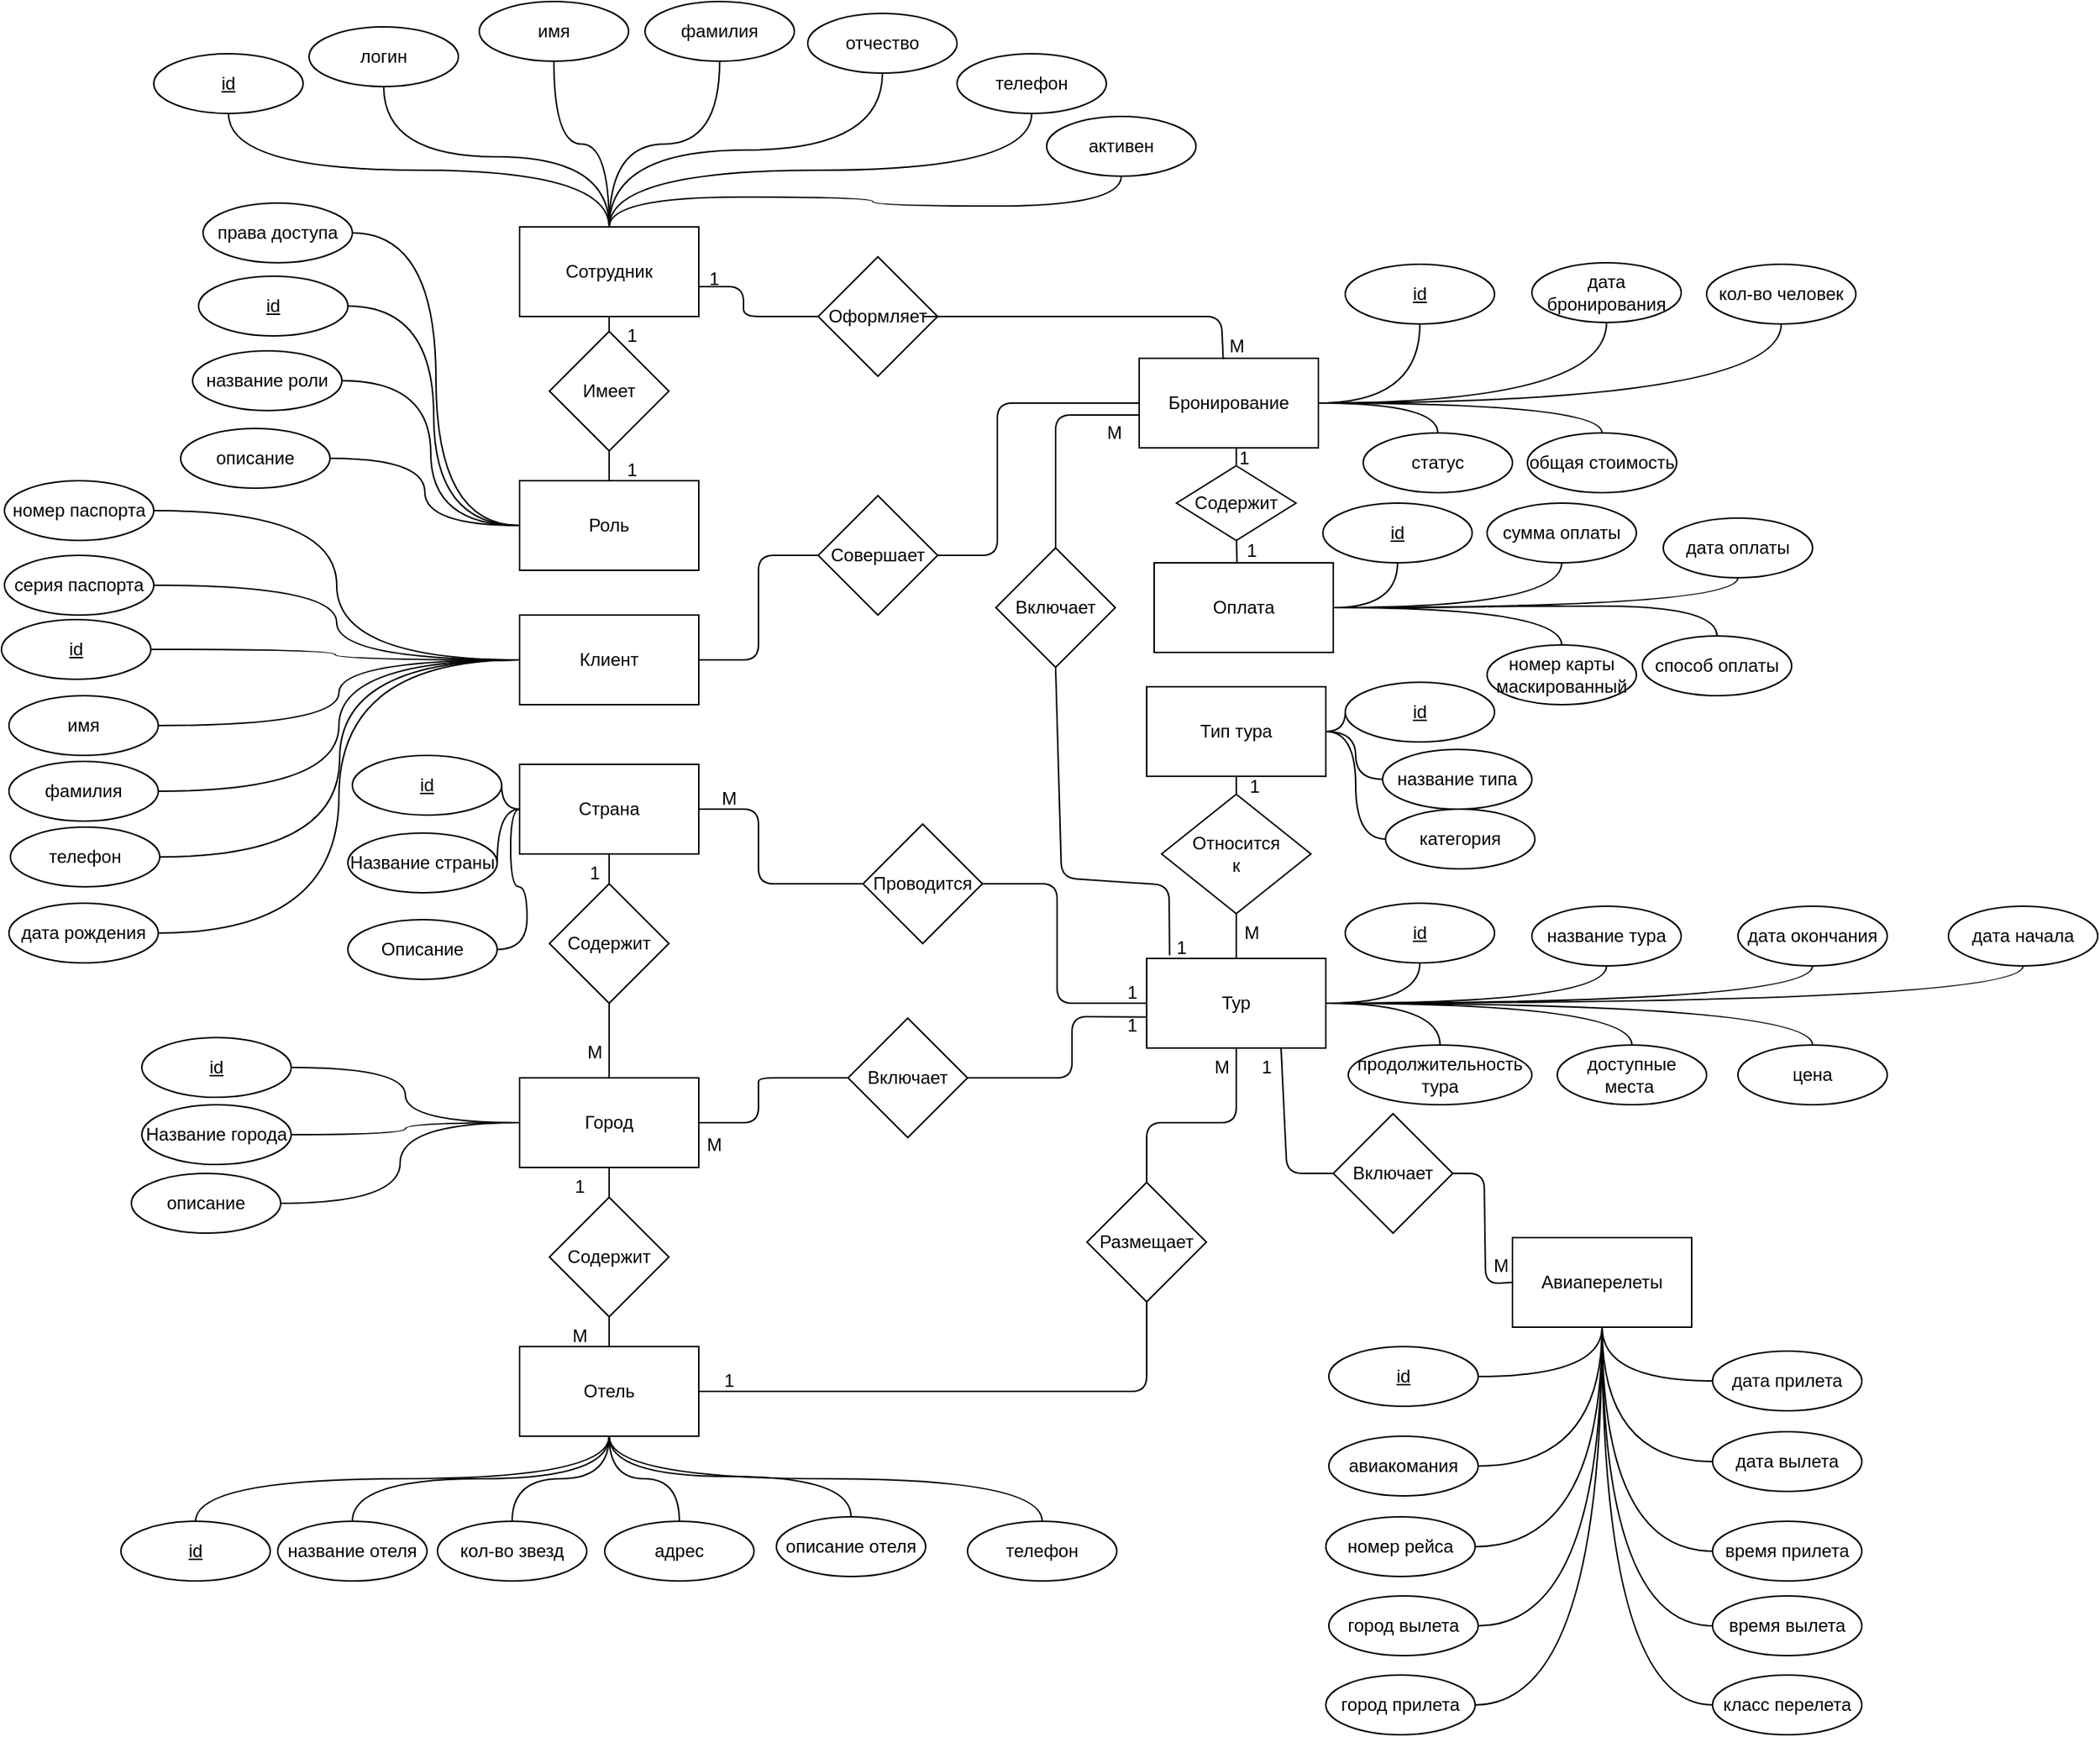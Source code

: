 <mxfile version="28.2.5">
  <diagram id="MdgIvjfj-olzKIzZ0ZZQ" name="Страница — 1">
    <mxGraphModel dx="6947" dy="4639" grid="0" gridSize="10" guides="1" tooltips="1" connect="1" arrows="1" fold="1" page="1" pageScale="1" pageWidth="4681" pageHeight="3300" background="#ffffff" math="0" shadow="0">
      <root>
        <mxCell id="0" />
        <mxCell id="1" parent="0" />
        <mxCell id="uZsumO2O-Ix8cj6PFFoW-1" style="edgeStyle=orthogonalEdgeStyle;rounded=0;orthogonalLoop=1;jettySize=auto;html=1;exitX=0.5;exitY=0;exitDx=0;exitDy=0;entryX=0.5;entryY=1;entryDx=0;entryDy=0;curved=1;endArrow=none;endFill=0;" edge="1" parent="1" source="yIZ_W_vqHQh3KndWrSQR-72" target="x2GnNRhoElomt2OgKQ6f-135">
          <mxGeometry relative="1" as="geometry" />
        </mxCell>
        <mxCell id="uZsumO2O-Ix8cj6PFFoW-3" style="edgeStyle=orthogonalEdgeStyle;rounded=0;orthogonalLoop=1;jettySize=auto;html=1;exitX=0.5;exitY=0;exitDx=0;exitDy=0;entryX=0.5;entryY=1;entryDx=0;entryDy=0;curved=1;endArrow=none;endFill=0;" edge="1" parent="1" source="yIZ_W_vqHQh3KndWrSQR-72" target="x2GnNRhoElomt2OgKQ6f-139">
          <mxGeometry relative="1" as="geometry" />
        </mxCell>
        <mxCell id="uZsumO2O-Ix8cj6PFFoW-4" style="edgeStyle=orthogonalEdgeStyle;rounded=0;orthogonalLoop=1;jettySize=auto;html=1;exitX=0.5;exitY=0;exitDx=0;exitDy=0;entryX=0.5;entryY=1;entryDx=0;entryDy=0;curved=1;endArrow=none;endFill=0;" edge="1" parent="1" source="yIZ_W_vqHQh3KndWrSQR-72" target="x2GnNRhoElomt2OgKQ6f-142">
          <mxGeometry relative="1" as="geometry" />
        </mxCell>
        <mxCell id="uZsumO2O-Ix8cj6PFFoW-5" style="edgeStyle=orthogonalEdgeStyle;rounded=0;orthogonalLoop=1;jettySize=auto;html=1;exitX=0.5;exitY=0;exitDx=0;exitDy=0;entryX=0.5;entryY=1;entryDx=0;entryDy=0;curved=1;endArrow=none;endFill=0;" edge="1" parent="1" source="yIZ_W_vqHQh3KndWrSQR-72" target="x2GnNRhoElomt2OgKQ6f-143">
          <mxGeometry relative="1" as="geometry" />
        </mxCell>
        <mxCell id="uZsumO2O-Ix8cj6PFFoW-6" style="edgeStyle=orthogonalEdgeStyle;rounded=0;orthogonalLoop=1;jettySize=auto;html=1;exitX=0.5;exitY=0;exitDx=0;exitDy=0;entryX=0.5;entryY=1;entryDx=0;entryDy=0;curved=1;endArrow=none;endFill=0;" edge="1" parent="1" source="yIZ_W_vqHQh3KndWrSQR-72" target="x2GnNRhoElomt2OgKQ6f-145">
          <mxGeometry relative="1" as="geometry" />
        </mxCell>
        <mxCell id="uZsumO2O-Ix8cj6PFFoW-8" style="edgeStyle=orthogonalEdgeStyle;rounded=0;orthogonalLoop=1;jettySize=auto;html=1;exitX=0.5;exitY=0;exitDx=0;exitDy=0;entryX=0.5;entryY=1;entryDx=0;entryDy=0;curved=1;endArrow=none;endFill=0;" edge="1" parent="1" source="yIZ_W_vqHQh3KndWrSQR-72" target="x2GnNRhoElomt2OgKQ6f-147">
          <mxGeometry relative="1" as="geometry" />
        </mxCell>
        <mxCell id="uZsumO2O-Ix8cj6PFFoW-9" style="edgeStyle=orthogonalEdgeStyle;rounded=0;orthogonalLoop=1;jettySize=auto;html=1;exitX=0.5;exitY=0;exitDx=0;exitDy=0;entryX=0.5;entryY=1;entryDx=0;entryDy=0;curved=1;endArrow=none;endFill=0;" edge="1" parent="1" source="yIZ_W_vqHQh3KndWrSQR-72" target="x2GnNRhoElomt2OgKQ6f-149">
          <mxGeometry relative="1" as="geometry" />
        </mxCell>
        <mxCell id="yIZ_W_vqHQh3KndWrSQR-72" value="Сотрудник" style="rounded=0;whiteSpace=wrap;html=1;" parent="1" vertex="1">
          <mxGeometry x="160" y="80" width="120" height="60" as="geometry" />
        </mxCell>
        <mxCell id="uZsumO2O-Ix8cj6PFFoW-10" style="edgeStyle=orthogonalEdgeStyle;rounded=0;orthogonalLoop=1;jettySize=auto;html=1;exitX=0;exitY=0.5;exitDx=0;exitDy=0;entryX=1;entryY=0.5;entryDx=0;entryDy=0;curved=1;endArrow=none;endFill=0;" edge="1" parent="1" source="yIZ_W_vqHQh3KndWrSQR-74" target="yIZ_W_vqHQh3KndWrSQR-168">
          <mxGeometry relative="1" as="geometry" />
        </mxCell>
        <mxCell id="uZsumO2O-Ix8cj6PFFoW-11" style="edgeStyle=orthogonalEdgeStyle;rounded=0;orthogonalLoop=1;jettySize=auto;html=1;exitX=0;exitY=0.5;exitDx=0;exitDy=0;entryX=1;entryY=0.5;entryDx=0;entryDy=0;curved=1;endArrow=none;endFill=0;" edge="1" parent="1" source="yIZ_W_vqHQh3KndWrSQR-74" target="yIZ_W_vqHQh3KndWrSQR-167">
          <mxGeometry relative="1" as="geometry" />
        </mxCell>
        <mxCell id="uZsumO2O-Ix8cj6PFFoW-12" style="edgeStyle=orthogonalEdgeStyle;rounded=0;orthogonalLoop=1;jettySize=auto;html=1;exitX=0;exitY=0.5;exitDx=0;exitDy=0;entryX=1;entryY=0.5;entryDx=0;entryDy=0;curved=1;endArrow=none;endFill=0;" edge="1" parent="1" source="yIZ_W_vqHQh3KndWrSQR-74" target="yIZ_W_vqHQh3KndWrSQR-172">
          <mxGeometry relative="1" as="geometry" />
        </mxCell>
        <mxCell id="uZsumO2O-Ix8cj6PFFoW-13" style="edgeStyle=orthogonalEdgeStyle;rounded=0;orthogonalLoop=1;jettySize=auto;html=1;exitX=0;exitY=0.5;exitDx=0;exitDy=0;entryX=1;entryY=0.5;entryDx=0;entryDy=0;curved=1;endArrow=none;endFill=0;" edge="1" parent="1" source="yIZ_W_vqHQh3KndWrSQR-74" target="yIZ_W_vqHQh3KndWrSQR-173">
          <mxGeometry relative="1" as="geometry" />
        </mxCell>
        <mxCell id="yIZ_W_vqHQh3KndWrSQR-74" value="Роль" style="rounded=0;whiteSpace=wrap;html=1;" parent="1" vertex="1">
          <mxGeometry x="160" y="250" width="120" height="60" as="geometry" />
        </mxCell>
        <mxCell id="uZsumO2O-Ix8cj6PFFoW-15" style="edgeStyle=orthogonalEdgeStyle;rounded=0;orthogonalLoop=1;jettySize=auto;html=1;exitX=0;exitY=0.5;exitDx=0;exitDy=0;entryX=1;entryY=0.5;entryDx=0;entryDy=0;curved=1;endArrow=none;endFill=0;" edge="1" parent="1" source="yIZ_W_vqHQh3KndWrSQR-75" target="x2GnNRhoElomt2OgKQ6f-17">
          <mxGeometry relative="1" as="geometry" />
        </mxCell>
        <mxCell id="uZsumO2O-Ix8cj6PFFoW-16" style="edgeStyle=orthogonalEdgeStyle;rounded=0;orthogonalLoop=1;jettySize=auto;html=1;exitX=0;exitY=0.5;exitDx=0;exitDy=0;entryX=1;entryY=0.5;entryDx=0;entryDy=0;curved=1;endArrow=none;endFill=0;" edge="1" parent="1" source="yIZ_W_vqHQh3KndWrSQR-75" target="x2GnNRhoElomt2OgKQ6f-1">
          <mxGeometry relative="1" as="geometry" />
        </mxCell>
        <mxCell id="uZsumO2O-Ix8cj6PFFoW-17" style="edgeStyle=orthogonalEdgeStyle;rounded=0;orthogonalLoop=1;jettySize=auto;html=1;exitX=0;exitY=0.5;exitDx=0;exitDy=0;entryX=1;entryY=0.5;entryDx=0;entryDy=0;curved=1;endArrow=none;endFill=0;" edge="1" parent="1" source="yIZ_W_vqHQh3KndWrSQR-75" target="x2GnNRhoElomt2OgKQ6f-3">
          <mxGeometry relative="1" as="geometry" />
        </mxCell>
        <mxCell id="uZsumO2O-Ix8cj6PFFoW-18" style="edgeStyle=orthogonalEdgeStyle;rounded=0;orthogonalLoop=1;jettySize=auto;html=1;exitX=0;exitY=0.5;exitDx=0;exitDy=0;entryX=1;entryY=0.5;entryDx=0;entryDy=0;curved=1;endArrow=none;endFill=0;" edge="1" parent="1" source="yIZ_W_vqHQh3KndWrSQR-75" target="x2GnNRhoElomt2OgKQ6f-8">
          <mxGeometry relative="1" as="geometry" />
        </mxCell>
        <mxCell id="uZsumO2O-Ix8cj6PFFoW-19" style="edgeStyle=orthogonalEdgeStyle;rounded=0;orthogonalLoop=1;jettySize=auto;html=1;exitX=0;exitY=0.5;exitDx=0;exitDy=0;entryX=1;entryY=0.5;entryDx=0;entryDy=0;curved=1;endArrow=none;endFill=0;" edge="1" parent="1" source="yIZ_W_vqHQh3KndWrSQR-75" target="x2GnNRhoElomt2OgKQ6f-15">
          <mxGeometry relative="1" as="geometry" />
        </mxCell>
        <mxCell id="uZsumO2O-Ix8cj6PFFoW-20" style="edgeStyle=orthogonalEdgeStyle;rounded=0;orthogonalLoop=1;jettySize=auto;html=1;exitX=0;exitY=0.5;exitDx=0;exitDy=0;entryX=1;entryY=0.5;entryDx=0;entryDy=0;curved=1;endArrow=none;endFill=0;" edge="1" parent="1" source="yIZ_W_vqHQh3KndWrSQR-75" target="x2GnNRhoElomt2OgKQ6f-22">
          <mxGeometry relative="1" as="geometry" />
        </mxCell>
        <mxCell id="uZsumO2O-Ix8cj6PFFoW-23" style="edgeStyle=orthogonalEdgeStyle;rounded=0;orthogonalLoop=1;jettySize=auto;html=1;exitX=0;exitY=0.5;exitDx=0;exitDy=0;entryX=1;entryY=0.5;entryDx=0;entryDy=0;curved=1;endArrow=none;endFill=0;" edge="1" parent="1" source="yIZ_W_vqHQh3KndWrSQR-75" target="x2GnNRhoElomt2OgKQ6f-20">
          <mxGeometry relative="1" as="geometry" />
        </mxCell>
        <mxCell id="yIZ_W_vqHQh3KndWrSQR-75" value="Клиент" style="rounded=0;whiteSpace=wrap;html=1;" parent="1" vertex="1">
          <mxGeometry x="160" y="340" width="120" height="60" as="geometry" />
        </mxCell>
        <mxCell id="uZsumO2O-Ix8cj6PFFoW-24" style="edgeStyle=orthogonalEdgeStyle;rounded=0;orthogonalLoop=1;jettySize=auto;html=1;exitX=0;exitY=0.5;exitDx=0;exitDy=0;entryX=1;entryY=0.5;entryDx=0;entryDy=0;endArrow=none;endFill=0;curved=1;" edge="1" parent="1" source="yIZ_W_vqHQh3KndWrSQR-76" target="yIZ_W_vqHQh3KndWrSQR-181">
          <mxGeometry relative="1" as="geometry" />
        </mxCell>
        <mxCell id="uZsumO2O-Ix8cj6PFFoW-25" style="edgeStyle=orthogonalEdgeStyle;rounded=0;orthogonalLoop=1;jettySize=auto;html=1;exitX=0;exitY=0.5;exitDx=0;exitDy=0;entryX=1;entryY=0.5;entryDx=0;entryDy=0;curved=1;endArrow=none;endFill=0;" edge="1" parent="1" source="yIZ_W_vqHQh3KndWrSQR-76" target="yIZ_W_vqHQh3KndWrSQR-184">
          <mxGeometry relative="1" as="geometry" />
        </mxCell>
        <mxCell id="uZsumO2O-Ix8cj6PFFoW-26" style="edgeStyle=orthogonalEdgeStyle;rounded=0;orthogonalLoop=1;jettySize=auto;html=1;exitX=0;exitY=0.5;exitDx=0;exitDy=0;entryX=1;entryY=0.5;entryDx=0;entryDy=0;curved=1;endArrow=none;endFill=0;" edge="1" parent="1" source="yIZ_W_vqHQh3KndWrSQR-76" target="yIZ_W_vqHQh3KndWrSQR-185">
          <mxGeometry relative="1" as="geometry">
            <Array as="points">
              <mxPoint x="154" y="470" />
              <mxPoint x="154" y="522" />
              <mxPoint x="165" y="522" />
              <mxPoint x="165" y="564" />
            </Array>
          </mxGeometry>
        </mxCell>
        <mxCell id="yIZ_W_vqHQh3KndWrSQR-76" value="Страна" style="rounded=0;whiteSpace=wrap;html=1;" parent="1" vertex="1">
          <mxGeometry x="160" y="440" width="120" height="60" as="geometry" />
        </mxCell>
        <mxCell id="uZsumO2O-Ix8cj6PFFoW-27" style="edgeStyle=orthogonalEdgeStyle;rounded=0;orthogonalLoop=1;jettySize=auto;html=1;exitX=0;exitY=0.5;exitDx=0;exitDy=0;entryX=1;entryY=0.5;entryDx=0;entryDy=0;curved=1;endArrow=none;endFill=0;" edge="1" parent="1" source="yIZ_W_vqHQh3KndWrSQR-77" target="x2GnNRhoElomt2OgKQ6f-25">
          <mxGeometry relative="1" as="geometry" />
        </mxCell>
        <mxCell id="uZsumO2O-Ix8cj6PFFoW-28" style="edgeStyle=orthogonalEdgeStyle;rounded=0;orthogonalLoop=1;jettySize=auto;html=1;exitX=0;exitY=0.5;exitDx=0;exitDy=0;entryX=1;entryY=0.5;entryDx=0;entryDy=0;curved=1;endArrow=none;endFill=0;" edge="1" parent="1" source="yIZ_W_vqHQh3KndWrSQR-77" target="x2GnNRhoElomt2OgKQ6f-27">
          <mxGeometry relative="1" as="geometry" />
        </mxCell>
        <mxCell id="uZsumO2O-Ix8cj6PFFoW-29" style="edgeStyle=orthogonalEdgeStyle;rounded=0;orthogonalLoop=1;jettySize=auto;html=1;exitX=0;exitY=0.5;exitDx=0;exitDy=0;entryX=1;entryY=0.5;entryDx=0;entryDy=0;curved=1;endArrow=none;endFill=0;" edge="1" parent="1" source="yIZ_W_vqHQh3KndWrSQR-77" target="x2GnNRhoElomt2OgKQ6f-29">
          <mxGeometry relative="1" as="geometry" />
        </mxCell>
        <mxCell id="yIZ_W_vqHQh3KndWrSQR-77" value="Город" style="rounded=0;whiteSpace=wrap;html=1;" parent="1" vertex="1">
          <mxGeometry x="160" y="650" width="120" height="60" as="geometry" />
        </mxCell>
        <mxCell id="uZsumO2O-Ix8cj6PFFoW-30" style="edgeStyle=orthogonalEdgeStyle;rounded=0;orthogonalLoop=1;jettySize=auto;html=1;exitX=0.5;exitY=1;exitDx=0;exitDy=0;endArrow=none;endFill=0;curved=1;" edge="1" parent="1" source="yIZ_W_vqHQh3KndWrSQR-78" target="x2GnNRhoElomt2OgKQ6f-43">
          <mxGeometry relative="1" as="geometry" />
        </mxCell>
        <mxCell id="uZsumO2O-Ix8cj6PFFoW-31" style="edgeStyle=orthogonalEdgeStyle;rounded=0;orthogonalLoop=1;jettySize=auto;html=1;exitX=0.5;exitY=1;exitDx=0;exitDy=0;entryX=0.5;entryY=0;entryDx=0;entryDy=0;endArrow=none;endFill=0;curved=1;" edge="1" parent="1" source="yIZ_W_vqHQh3KndWrSQR-78" target="x2GnNRhoElomt2OgKQ6f-41">
          <mxGeometry relative="1" as="geometry" />
        </mxCell>
        <mxCell id="uZsumO2O-Ix8cj6PFFoW-32" style="edgeStyle=orthogonalEdgeStyle;rounded=0;orthogonalLoop=1;jettySize=auto;html=1;exitX=0.5;exitY=1;exitDx=0;exitDy=0;entryX=0.5;entryY=0;entryDx=0;entryDy=0;endArrow=none;endFill=0;curved=1;" edge="1" parent="1" source="yIZ_W_vqHQh3KndWrSQR-78" target="x2GnNRhoElomt2OgKQ6f-37">
          <mxGeometry relative="1" as="geometry" />
        </mxCell>
        <mxCell id="uZsumO2O-Ix8cj6PFFoW-33" style="edgeStyle=orthogonalEdgeStyle;rounded=0;orthogonalLoop=1;jettySize=auto;html=1;exitX=0.5;exitY=1;exitDx=0;exitDy=0;entryX=0.5;entryY=0;entryDx=0;entryDy=0;endArrow=none;endFill=0;curved=1;" edge="1" parent="1" source="yIZ_W_vqHQh3KndWrSQR-78" target="x2GnNRhoElomt2OgKQ6f-35">
          <mxGeometry relative="1" as="geometry" />
        </mxCell>
        <mxCell id="uZsumO2O-Ix8cj6PFFoW-34" style="edgeStyle=orthogonalEdgeStyle;rounded=0;orthogonalLoop=1;jettySize=auto;html=1;exitX=0.5;exitY=1;exitDx=0;exitDy=0;entryX=0.5;entryY=0;entryDx=0;entryDy=0;endArrow=none;endFill=0;curved=1;" edge="1" parent="1" source="yIZ_W_vqHQh3KndWrSQR-78" target="x2GnNRhoElomt2OgKQ6f-33">
          <mxGeometry relative="1" as="geometry" />
        </mxCell>
        <mxCell id="uZsumO2O-Ix8cj6PFFoW-35" style="edgeStyle=orthogonalEdgeStyle;rounded=0;orthogonalLoop=1;jettySize=auto;html=1;exitX=0.5;exitY=1;exitDx=0;exitDy=0;entryX=0.5;entryY=0;entryDx=0;entryDy=0;endArrow=none;endFill=0;curved=1;" edge="1" parent="1" source="yIZ_W_vqHQh3KndWrSQR-78" target="x2GnNRhoElomt2OgKQ6f-31">
          <mxGeometry relative="1" as="geometry" />
        </mxCell>
        <mxCell id="yIZ_W_vqHQh3KndWrSQR-78" value="Отель" style="rounded=0;whiteSpace=wrap;html=1;" parent="1" vertex="1">
          <mxGeometry x="160" y="830" width="120" height="60" as="geometry" />
        </mxCell>
        <mxCell id="uZsumO2O-Ix8cj6PFFoW-53" style="edgeStyle=orthogonalEdgeStyle;rounded=0;orthogonalLoop=1;jettySize=auto;html=1;exitX=1;exitY=0.5;exitDx=0;exitDy=0;entryX=0;entryY=0.5;entryDx=0;entryDy=0;endArrow=none;endFill=0;curved=1;" edge="1" parent="1" source="yIZ_W_vqHQh3KndWrSQR-79" target="x2GnNRhoElomt2OgKQ6f-46">
          <mxGeometry relative="1" as="geometry" />
        </mxCell>
        <mxCell id="uZsumO2O-Ix8cj6PFFoW-55" style="edgeStyle=orthogonalEdgeStyle;rounded=0;orthogonalLoop=1;jettySize=auto;html=1;exitX=1;exitY=0.5;exitDx=0;exitDy=0;entryX=0;entryY=0.5;entryDx=0;entryDy=0;endArrow=none;endFill=0;curved=1;" edge="1" parent="1" source="yIZ_W_vqHQh3KndWrSQR-79" target="x2GnNRhoElomt2OgKQ6f-48">
          <mxGeometry relative="1" as="geometry" />
        </mxCell>
        <mxCell id="uZsumO2O-Ix8cj6PFFoW-56" style="edgeStyle=orthogonalEdgeStyle;rounded=0;orthogonalLoop=1;jettySize=auto;html=1;exitX=1;exitY=0.5;exitDx=0;exitDy=0;entryX=0;entryY=0.5;entryDx=0;entryDy=0;endArrow=none;endFill=0;curved=1;" edge="1" parent="1" source="yIZ_W_vqHQh3KndWrSQR-79" target="x2GnNRhoElomt2OgKQ6f-51">
          <mxGeometry relative="1" as="geometry" />
        </mxCell>
        <mxCell id="yIZ_W_vqHQh3KndWrSQR-79" value="Тип тура" style="rounded=0;whiteSpace=wrap;html=1;" parent="1" vertex="1">
          <mxGeometry x="580" y="388" width="120" height="60" as="geometry" />
        </mxCell>
        <mxCell id="uZsumO2O-Ix8cj6PFFoW-46" style="edgeStyle=orthogonalEdgeStyle;rounded=0;orthogonalLoop=1;jettySize=auto;html=1;exitX=1;exitY=0.5;exitDx=0;exitDy=0;entryX=0.5;entryY=1;entryDx=0;entryDy=0;endArrow=none;endFill=0;curved=1;" edge="1" parent="1" source="yIZ_W_vqHQh3KndWrSQR-80" target="x2GnNRhoElomt2OgKQ6f-53">
          <mxGeometry relative="1" as="geometry" />
        </mxCell>
        <mxCell id="uZsumO2O-Ix8cj6PFFoW-47" style="edgeStyle=orthogonalEdgeStyle;rounded=0;orthogonalLoop=1;jettySize=auto;html=1;exitX=1;exitY=0.5;exitDx=0;exitDy=0;entryX=0.5;entryY=1;entryDx=0;entryDy=0;endArrow=none;endFill=0;curved=1;" edge="1" parent="1" source="yIZ_W_vqHQh3KndWrSQR-80" target="x2GnNRhoElomt2OgKQ6f-57">
          <mxGeometry relative="1" as="geometry" />
        </mxCell>
        <mxCell id="uZsumO2O-Ix8cj6PFFoW-48" style="edgeStyle=orthogonalEdgeStyle;rounded=0;orthogonalLoop=1;jettySize=auto;html=1;exitX=1;exitY=0.5;exitDx=0;exitDy=0;entryX=0.5;entryY=1;entryDx=0;entryDy=0;endArrow=none;endFill=0;curved=1;" edge="1" parent="1" source="yIZ_W_vqHQh3KndWrSQR-80" target="x2GnNRhoElomt2OgKQ6f-68">
          <mxGeometry relative="1" as="geometry" />
        </mxCell>
        <mxCell id="uZsumO2O-Ix8cj6PFFoW-49" style="edgeStyle=orthogonalEdgeStyle;rounded=0;orthogonalLoop=1;jettySize=auto;html=1;exitX=1;exitY=0.5;exitDx=0;exitDy=0;entryX=0.5;entryY=1;entryDx=0;entryDy=0;endArrow=none;endFill=0;curved=1;" edge="1" parent="1" source="yIZ_W_vqHQh3KndWrSQR-80" target="x2GnNRhoElomt2OgKQ6f-67">
          <mxGeometry relative="1" as="geometry" />
        </mxCell>
        <mxCell id="uZsumO2O-Ix8cj6PFFoW-50" style="edgeStyle=orthogonalEdgeStyle;rounded=0;orthogonalLoop=1;jettySize=auto;html=1;exitX=1;exitY=0.5;exitDx=0;exitDy=0;entryX=0.5;entryY=0;entryDx=0;entryDy=0;endArrow=none;endFill=0;curved=1;" edge="1" parent="1" source="yIZ_W_vqHQh3KndWrSQR-80" target="x2GnNRhoElomt2OgKQ6f-71">
          <mxGeometry relative="1" as="geometry" />
        </mxCell>
        <mxCell id="uZsumO2O-Ix8cj6PFFoW-51" style="edgeStyle=orthogonalEdgeStyle;rounded=0;orthogonalLoop=1;jettySize=auto;html=1;exitX=1;exitY=0.5;exitDx=0;exitDy=0;entryX=0.5;entryY=0;entryDx=0;entryDy=0;endArrow=none;endFill=0;curved=1;" edge="1" parent="1" source="yIZ_W_vqHQh3KndWrSQR-80" target="x2GnNRhoElomt2OgKQ6f-70">
          <mxGeometry relative="1" as="geometry" />
        </mxCell>
        <mxCell id="uZsumO2O-Ix8cj6PFFoW-52" style="edgeStyle=orthogonalEdgeStyle;rounded=0;orthogonalLoop=1;jettySize=auto;html=1;exitX=1;exitY=0.5;exitDx=0;exitDy=0;entryX=0.5;entryY=0;entryDx=0;entryDy=0;endArrow=none;endFill=0;curved=1;" edge="1" parent="1" source="yIZ_W_vqHQh3KndWrSQR-80" target="x2GnNRhoElomt2OgKQ6f-69">
          <mxGeometry relative="1" as="geometry" />
        </mxCell>
        <mxCell id="yIZ_W_vqHQh3KndWrSQR-80" value="Тур" style="rounded=0;whiteSpace=wrap;html=1;" parent="1" vertex="1">
          <mxGeometry x="580" y="570" width="120" height="60" as="geometry" />
        </mxCell>
        <mxCell id="uZsumO2O-Ix8cj6PFFoW-67" style="edgeStyle=orthogonalEdgeStyle;rounded=0;orthogonalLoop=1;jettySize=auto;html=1;exitX=1;exitY=0.5;exitDx=0;exitDy=0;entryX=0.5;entryY=0;entryDx=0;entryDy=0;endArrow=none;endFill=0;curved=1;" edge="1" parent="1" source="yIZ_W_vqHQh3KndWrSQR-81" target="x2GnNRhoElomt2OgKQ6f-113">
          <mxGeometry relative="1" as="geometry" />
        </mxCell>
        <mxCell id="uZsumO2O-Ix8cj6PFFoW-68" style="edgeStyle=orthogonalEdgeStyle;rounded=0;orthogonalLoop=1;jettySize=auto;html=1;exitX=1;exitY=0.5;exitDx=0;exitDy=0;entryX=0.5;entryY=0;entryDx=0;entryDy=0;endArrow=none;endFill=0;curved=1;" edge="1" parent="1" source="yIZ_W_vqHQh3KndWrSQR-81" target="x2GnNRhoElomt2OgKQ6f-112">
          <mxGeometry relative="1" as="geometry" />
        </mxCell>
        <mxCell id="uZsumO2O-Ix8cj6PFFoW-69" style="edgeStyle=orthogonalEdgeStyle;rounded=0;orthogonalLoop=1;jettySize=auto;html=1;exitX=1;exitY=0.5;exitDx=0;exitDy=0;entryX=0.5;entryY=1;entryDx=0;entryDy=0;endArrow=none;endFill=0;curved=1;" edge="1" parent="1" source="yIZ_W_vqHQh3KndWrSQR-81" target="x2GnNRhoElomt2OgKQ6f-104">
          <mxGeometry relative="1" as="geometry" />
        </mxCell>
        <mxCell id="uZsumO2O-Ix8cj6PFFoW-70" style="edgeStyle=orthogonalEdgeStyle;rounded=0;orthogonalLoop=1;jettySize=auto;html=1;exitX=1;exitY=0.5;exitDx=0;exitDy=0;entryX=0.5;entryY=1;entryDx=0;entryDy=0;endArrow=none;endFill=0;curved=1;" edge="1" parent="1" source="yIZ_W_vqHQh3KndWrSQR-81" target="x2GnNRhoElomt2OgKQ6f-109">
          <mxGeometry relative="1" as="geometry" />
        </mxCell>
        <mxCell id="uZsumO2O-Ix8cj6PFFoW-71" style="edgeStyle=orthogonalEdgeStyle;rounded=0;orthogonalLoop=1;jettySize=auto;html=1;exitX=1;exitY=0.5;exitDx=0;exitDy=0;entryX=0.5;entryY=1;entryDx=0;entryDy=0;endArrow=none;endFill=0;curved=1;" edge="1" parent="1" source="yIZ_W_vqHQh3KndWrSQR-81" target="x2GnNRhoElomt2OgKQ6f-110">
          <mxGeometry relative="1" as="geometry" />
        </mxCell>
        <mxCell id="yIZ_W_vqHQh3KndWrSQR-81" value="Бронирование" style="rounded=0;whiteSpace=wrap;html=1;" parent="1" vertex="1">
          <mxGeometry x="575" y="168" width="120" height="60" as="geometry" />
        </mxCell>
        <mxCell id="uZsumO2O-Ix8cj6PFFoW-57" style="edgeStyle=orthogonalEdgeStyle;rounded=0;orthogonalLoop=1;jettySize=auto;html=1;exitX=1;exitY=0.5;exitDx=0;exitDy=0;entryX=0.5;entryY=1;entryDx=0;entryDy=0;endArrow=none;endFill=0;curved=1;" edge="1" parent="1" source="yIZ_W_vqHQh3KndWrSQR-82" target="x2GnNRhoElomt2OgKQ6f-122">
          <mxGeometry relative="1" as="geometry" />
        </mxCell>
        <mxCell id="uZsumO2O-Ix8cj6PFFoW-58" style="edgeStyle=orthogonalEdgeStyle;rounded=0;orthogonalLoop=1;jettySize=auto;html=1;exitX=1;exitY=0.5;exitDx=0;exitDy=0;entryX=0.5;entryY=1;entryDx=0;entryDy=0;endArrow=none;endFill=0;curved=1;" edge="1" parent="1" source="yIZ_W_vqHQh3KndWrSQR-82" target="x2GnNRhoElomt2OgKQ6f-124">
          <mxGeometry relative="1" as="geometry" />
        </mxCell>
        <mxCell id="uZsumO2O-Ix8cj6PFFoW-60" style="edgeStyle=orthogonalEdgeStyle;rounded=0;orthogonalLoop=1;jettySize=auto;html=1;exitX=1;exitY=0.5;exitDx=0;exitDy=0;entryX=0.5;entryY=1;entryDx=0;entryDy=0;endArrow=none;endFill=0;curved=1;" edge="1" parent="1" source="yIZ_W_vqHQh3KndWrSQR-82" target="x2GnNRhoElomt2OgKQ6f-125">
          <mxGeometry relative="1" as="geometry" />
        </mxCell>
        <mxCell id="uZsumO2O-Ix8cj6PFFoW-64" style="edgeStyle=orthogonalEdgeStyle;rounded=0;orthogonalLoop=1;jettySize=auto;html=1;exitX=1;exitY=0.5;exitDx=0;exitDy=0;entryX=0.5;entryY=0;entryDx=0;entryDy=0;endArrow=none;endFill=0;curved=1;" edge="1" parent="1" source="yIZ_W_vqHQh3KndWrSQR-82" target="x2GnNRhoElomt2OgKQ6f-127">
          <mxGeometry relative="1" as="geometry" />
        </mxCell>
        <mxCell id="uZsumO2O-Ix8cj6PFFoW-65" style="edgeStyle=orthogonalEdgeStyle;rounded=0;orthogonalLoop=1;jettySize=auto;html=1;exitX=1;exitY=0.5;exitDx=0;exitDy=0;entryX=0.5;entryY=0;entryDx=0;entryDy=0;endArrow=none;endFill=0;curved=1;" edge="1" parent="1" source="yIZ_W_vqHQh3KndWrSQR-82" target="x2GnNRhoElomt2OgKQ6f-126">
          <mxGeometry relative="1" as="geometry" />
        </mxCell>
        <mxCell id="yIZ_W_vqHQh3KndWrSQR-82" value="Оплата" style="rounded=0;whiteSpace=wrap;html=1;" parent="1" vertex="1">
          <mxGeometry x="585" y="305" width="120" height="60" as="geometry" />
        </mxCell>
        <mxCell id="uZsumO2O-Ix8cj6PFFoW-36" style="edgeStyle=orthogonalEdgeStyle;rounded=0;orthogonalLoop=1;jettySize=auto;html=1;exitX=0.5;exitY=1;exitDx=0;exitDy=0;entryX=1;entryY=0.5;entryDx=0;entryDy=0;endArrow=none;endFill=0;curved=1;" edge="1" parent="1" source="yIZ_W_vqHQh3KndWrSQR-83" target="x2GnNRhoElomt2OgKQ6f-78">
          <mxGeometry relative="1" as="geometry" />
        </mxCell>
        <mxCell id="uZsumO2O-Ix8cj6PFFoW-37" style="edgeStyle=orthogonalEdgeStyle;rounded=0;orthogonalLoop=1;jettySize=auto;html=1;exitX=0.5;exitY=1;exitDx=0;exitDy=0;entryX=1;entryY=0.5;entryDx=0;entryDy=0;endArrow=none;endFill=0;curved=1;" edge="1" parent="1" source="yIZ_W_vqHQh3KndWrSQR-83" target="x2GnNRhoElomt2OgKQ6f-85">
          <mxGeometry relative="1" as="geometry" />
        </mxCell>
        <mxCell id="uZsumO2O-Ix8cj6PFFoW-38" style="edgeStyle=orthogonalEdgeStyle;rounded=0;orthogonalLoop=1;jettySize=auto;html=1;exitX=0.5;exitY=1;exitDx=0;exitDy=0;entryX=1;entryY=0.5;entryDx=0;entryDy=0;endArrow=none;endFill=0;curved=1;" edge="1" parent="1" source="yIZ_W_vqHQh3KndWrSQR-83" target="x2GnNRhoElomt2OgKQ6f-87">
          <mxGeometry relative="1" as="geometry" />
        </mxCell>
        <mxCell id="uZsumO2O-Ix8cj6PFFoW-39" style="edgeStyle=orthogonalEdgeStyle;rounded=0;orthogonalLoop=1;jettySize=auto;html=1;exitX=0.5;exitY=1;exitDx=0;exitDy=0;entryX=1;entryY=0.5;entryDx=0;entryDy=0;endArrow=none;endFill=0;curved=1;" edge="1" parent="1" source="yIZ_W_vqHQh3KndWrSQR-83" target="x2GnNRhoElomt2OgKQ6f-88">
          <mxGeometry relative="1" as="geometry" />
        </mxCell>
        <mxCell id="uZsumO2O-Ix8cj6PFFoW-40" style="edgeStyle=orthogonalEdgeStyle;rounded=0;orthogonalLoop=1;jettySize=auto;html=1;exitX=0.5;exitY=1;exitDx=0;exitDy=0;entryX=1;entryY=0.5;entryDx=0;entryDy=0;endArrow=none;endFill=0;curved=1;" edge="1" parent="1" source="yIZ_W_vqHQh3KndWrSQR-83" target="x2GnNRhoElomt2OgKQ6f-89">
          <mxGeometry relative="1" as="geometry" />
        </mxCell>
        <mxCell id="uZsumO2O-Ix8cj6PFFoW-41" style="edgeStyle=orthogonalEdgeStyle;rounded=0;orthogonalLoop=1;jettySize=auto;html=1;exitX=0.5;exitY=1;exitDx=0;exitDy=0;entryX=0;entryY=0.5;entryDx=0;entryDy=0;endArrow=none;endFill=0;curved=1;" edge="1" parent="1" source="yIZ_W_vqHQh3KndWrSQR-83" target="x2GnNRhoElomt2OgKQ6f-92">
          <mxGeometry relative="1" as="geometry" />
        </mxCell>
        <mxCell id="uZsumO2O-Ix8cj6PFFoW-42" style="edgeStyle=orthogonalEdgeStyle;rounded=0;orthogonalLoop=1;jettySize=auto;html=1;exitX=0.5;exitY=1;exitDx=0;exitDy=0;entryX=0;entryY=0.5;entryDx=0;entryDy=0;endArrow=none;endFill=0;curved=1;" edge="1" parent="1" source="yIZ_W_vqHQh3KndWrSQR-83" target="x2GnNRhoElomt2OgKQ6f-90">
          <mxGeometry relative="1" as="geometry" />
        </mxCell>
        <mxCell id="uZsumO2O-Ix8cj6PFFoW-43" style="edgeStyle=orthogonalEdgeStyle;rounded=0;orthogonalLoop=1;jettySize=auto;html=1;exitX=0.5;exitY=1;exitDx=0;exitDy=0;entryX=0;entryY=0.5;entryDx=0;entryDy=0;endArrow=none;endFill=0;curved=1;" edge="1" parent="1" source="yIZ_W_vqHQh3KndWrSQR-83" target="x2GnNRhoElomt2OgKQ6f-94">
          <mxGeometry relative="1" as="geometry" />
        </mxCell>
        <mxCell id="uZsumO2O-Ix8cj6PFFoW-44" style="edgeStyle=orthogonalEdgeStyle;rounded=0;orthogonalLoop=1;jettySize=auto;html=1;exitX=0.5;exitY=1;exitDx=0;exitDy=0;entryX=0;entryY=0.5;entryDx=0;entryDy=0;endArrow=none;endFill=0;curved=1;" edge="1" parent="1" source="yIZ_W_vqHQh3KndWrSQR-83" target="x2GnNRhoElomt2OgKQ6f-93">
          <mxGeometry relative="1" as="geometry" />
        </mxCell>
        <mxCell id="uZsumO2O-Ix8cj6PFFoW-45" style="edgeStyle=orthogonalEdgeStyle;rounded=0;orthogonalLoop=1;jettySize=auto;html=1;exitX=0.5;exitY=1;exitDx=0;exitDy=0;entryX=0;entryY=0.5;entryDx=0;entryDy=0;endArrow=none;endFill=0;curved=1;" edge="1" parent="1" source="yIZ_W_vqHQh3KndWrSQR-83" target="x2GnNRhoElomt2OgKQ6f-95">
          <mxGeometry relative="1" as="geometry" />
        </mxCell>
        <mxCell id="yIZ_W_vqHQh3KndWrSQR-83" value="Авиаперелеты" style="rounded=0;whiteSpace=wrap;html=1;" parent="1" vertex="1">
          <mxGeometry x="825" y="757" width="120" height="60" as="geometry" />
        </mxCell>
        <mxCell id="yIZ_W_vqHQh3KndWrSQR-84" value="Содержит" style="rhombus;whiteSpace=wrap;html=1;" parent="1" vertex="1">
          <mxGeometry x="180" y="520" width="80" height="80" as="geometry" />
        </mxCell>
        <mxCell id="yIZ_W_vqHQh3KndWrSQR-85" value="" style="endArrow=none;html=1;rounded=0;exitX=0.5;exitY=0;exitDx=0;exitDy=0;" parent="1" source="yIZ_W_vqHQh3KndWrSQR-84" edge="1">
          <mxGeometry width="50" height="50" relative="1" as="geometry">
            <mxPoint x="170" y="550" as="sourcePoint" />
            <mxPoint x="220" y="500" as="targetPoint" />
          </mxGeometry>
        </mxCell>
        <mxCell id="yIZ_W_vqHQh3KndWrSQR-86" value="" style="endArrow=none;html=1;rounded=0;" parent="1" source="yIZ_W_vqHQh3KndWrSQR-77" edge="1">
          <mxGeometry width="50" height="50" relative="1" as="geometry">
            <mxPoint x="170" y="650" as="sourcePoint" />
            <mxPoint x="220" y="600" as="targetPoint" />
          </mxGeometry>
        </mxCell>
        <mxCell id="yIZ_W_vqHQh3KndWrSQR-87" value="" style="endArrow=none;html=1;rounded=1;exitX=0;exitY=0.5;exitDx=0;exitDy=0;entryX=0.75;entryY=1;entryDx=0;entryDy=0;curved=0;" parent="1" source="yIZ_W_vqHQh3KndWrSQR-88" target="yIZ_W_vqHQh3KndWrSQR-80" edge="1">
          <mxGeometry width="50" height="50" relative="1" as="geometry">
            <mxPoint x="640" y="520" as="sourcePoint" />
            <mxPoint x="640" y="540" as="targetPoint" />
            <Array as="points">
              <mxPoint x="674" y="714" />
            </Array>
          </mxGeometry>
        </mxCell>
        <mxCell id="yIZ_W_vqHQh3KndWrSQR-88" value="Включает" style="rhombus;whiteSpace=wrap;html=1;" parent="1" vertex="1">
          <mxGeometry x="705" y="674" width="80" height="80" as="geometry" />
        </mxCell>
        <mxCell id="yIZ_W_vqHQh3KndWrSQR-89" value="" style="endArrow=none;html=1;rounded=1;exitX=0;exitY=0.5;exitDx=0;exitDy=0;entryX=1;entryY=0.5;entryDx=0;entryDy=0;curved=0;" parent="1" source="yIZ_W_vqHQh3KndWrSQR-83" target="yIZ_W_vqHQh3KndWrSQR-88" edge="1">
          <mxGeometry width="50" height="50" relative="1" as="geometry">
            <mxPoint x="640" y="680" as="sourcePoint" />
            <mxPoint x="640" y="660" as="targetPoint" />
            <Array as="points">
              <mxPoint x="807" y="788" />
              <mxPoint x="806" y="714" />
            </Array>
          </mxGeometry>
        </mxCell>
        <mxCell id="yIZ_W_vqHQh3KndWrSQR-90" value="Совершает" style="rhombus;whiteSpace=wrap;html=1;" parent="1" vertex="1">
          <mxGeometry x="360" y="260" width="80" height="80" as="geometry" />
        </mxCell>
        <mxCell id="yIZ_W_vqHQh3KndWrSQR-92" value="" style="endArrow=none;html=1;rounded=1;exitX=1;exitY=0.5;exitDx=0;exitDy=0;curved=0;" parent="1" source="yIZ_W_vqHQh3KndWrSQR-75" edge="1">
          <mxGeometry width="50" height="50" relative="1" as="geometry">
            <mxPoint x="230" y="420" as="sourcePoint" />
            <mxPoint x="280" y="370" as="targetPoint" />
            <Array as="points">
              <mxPoint x="280" y="370" />
            </Array>
          </mxGeometry>
        </mxCell>
        <mxCell id="yIZ_W_vqHQh3KndWrSQR-95" value="" style="endArrow=none;html=1;rounded=0;" parent="1" edge="1">
          <mxGeometry width="50" height="50" relative="1" as="geometry">
            <mxPoint x="220" y="160" as="sourcePoint" />
            <mxPoint x="220" y="140" as="targetPoint" />
          </mxGeometry>
        </mxCell>
        <mxCell id="yIZ_W_vqHQh3KndWrSQR-96" value="Имеет" style="rhombus;whiteSpace=wrap;html=1;" parent="1" vertex="1">
          <mxGeometry x="180" y="150" width="80" height="80" as="geometry" />
        </mxCell>
        <mxCell id="yIZ_W_vqHQh3KndWrSQR-97" value="" style="endArrow=none;html=1;rounded=0;exitX=0.5;exitY=0;exitDx=0;exitDy=0;entryX=0.5;entryY=1;entryDx=0;entryDy=0;" parent="1" source="yIZ_W_vqHQh3KndWrSQR-74" target="yIZ_W_vqHQh3KndWrSQR-96" edge="1">
          <mxGeometry width="50" height="50" relative="1" as="geometry">
            <mxPoint x="170" y="290" as="sourcePoint" />
            <mxPoint x="220" y="240" as="targetPoint" />
          </mxGeometry>
        </mxCell>
        <mxCell id="yIZ_W_vqHQh3KndWrSQR-100" value="Относится&lt;div&gt;к&lt;/div&gt;" style="rhombus;whiteSpace=wrap;html=1;" parent="1" vertex="1">
          <mxGeometry x="590" y="460" width="100" height="80" as="geometry" />
        </mxCell>
        <mxCell id="yIZ_W_vqHQh3KndWrSQR-101" value="" style="endArrow=none;html=1;rounded=0;exitX=0.5;exitY=0;exitDx=0;exitDy=0;entryX=0.5;entryY=1;entryDx=0;entryDy=0;" parent="1" target="yIZ_W_vqHQh3KndWrSQR-79" edge="1">
          <mxGeometry width="50" height="50" relative="1" as="geometry">
            <mxPoint x="640.06" y="460" as="sourcePoint" />
            <mxPoint x="639.94" y="442.76" as="targetPoint" />
            <Array as="points" />
          </mxGeometry>
        </mxCell>
        <mxCell id="yIZ_W_vqHQh3KndWrSQR-102" value="" style="endArrow=none;html=1;rounded=0;entryX=0.5;entryY=1;entryDx=0;entryDy=0;exitX=0.5;exitY=0;exitDx=0;exitDy=0;" parent="1" source="yIZ_W_vqHQh3KndWrSQR-80" target="yIZ_W_vqHQh3KndWrSQR-100" edge="1">
          <mxGeometry width="50" height="50" relative="1" as="geometry">
            <mxPoint x="641" y="560" as="sourcePoint" />
            <mxPoint x="641" y="540" as="targetPoint" />
          </mxGeometry>
        </mxCell>
        <mxCell id="yIZ_W_vqHQh3KndWrSQR-103" value="Проводится" style="rhombus;whiteSpace=wrap;html=1;" parent="1" vertex="1">
          <mxGeometry x="390" y="480" width="80" height="80" as="geometry" />
        </mxCell>
        <mxCell id="yIZ_W_vqHQh3KndWrSQR-104" value="" style="endArrow=none;html=1;rounded=1;curved=0;exitX=1;exitY=0.5;exitDx=0;exitDy=0;entryX=0;entryY=0.5;entryDx=0;entryDy=0;" parent="1" source="yIZ_W_vqHQh3KndWrSQR-103" target="yIZ_W_vqHQh3KndWrSQR-80" edge="1">
          <mxGeometry width="50" height="50" relative="1" as="geometry">
            <mxPoint x="480" y="520" as="sourcePoint" />
            <mxPoint x="580" y="580" as="targetPoint" />
            <Array as="points">
              <mxPoint x="520" y="520" />
              <mxPoint x="520" y="600" />
            </Array>
          </mxGeometry>
        </mxCell>
        <mxCell id="yIZ_W_vqHQh3KndWrSQR-105" value="" style="endArrow=none;html=1;rounded=1;curved=0;entryX=0;entryY=0.5;entryDx=0;entryDy=0;exitX=1;exitY=0.5;exitDx=0;exitDy=0;" parent="1" source="yIZ_W_vqHQh3KndWrSQR-76" target="yIZ_W_vqHQh3KndWrSQR-103" edge="1">
          <mxGeometry width="50" height="50" relative="1" as="geometry">
            <mxPoint x="290" y="470" as="sourcePoint" />
            <mxPoint x="380" y="520" as="targetPoint" />
            <Array as="points">
              <mxPoint x="320" y="470" />
              <mxPoint x="320" y="520" />
            </Array>
          </mxGeometry>
        </mxCell>
        <mxCell id="yIZ_W_vqHQh3KndWrSQR-106" value="Включает" style="rhombus;whiteSpace=wrap;html=1;" parent="1" vertex="1">
          <mxGeometry x="380" y="610" width="80" height="80" as="geometry" />
        </mxCell>
        <mxCell id="yIZ_W_vqHQh3KndWrSQR-107" value="" style="endArrow=none;html=1;rounded=1;exitX=1;exitY=0.5;exitDx=0;exitDy=0;curved=0;entryX=-0.002;entryY=0.655;entryDx=0;entryDy=0;entryPerimeter=0;" parent="1" source="yIZ_W_vqHQh3KndWrSQR-106" target="yIZ_W_vqHQh3KndWrSQR-80" edge="1">
          <mxGeometry width="50" height="50" relative="1" as="geometry">
            <mxPoint x="530" y="650" as="sourcePoint" />
            <mxPoint x="580" y="600" as="targetPoint" />
            <Array as="points">
              <mxPoint x="500" y="650" />
              <mxPoint x="530" y="650" />
              <mxPoint x="530" y="609" />
            </Array>
          </mxGeometry>
        </mxCell>
        <mxCell id="yIZ_W_vqHQh3KndWrSQR-109" value="" style="endArrow=none;html=1;rounded=1;entryX=0;entryY=0.5;entryDx=0;entryDy=0;curved=0;" parent="1" target="yIZ_W_vqHQh3KndWrSQR-106" edge="1">
          <mxGeometry width="50" height="50" relative="1" as="geometry">
            <mxPoint x="280" y="680" as="sourcePoint" />
            <mxPoint x="330" y="630" as="targetPoint" />
            <Array as="points">
              <mxPoint x="320" y="680" />
              <mxPoint x="320" y="660" />
              <mxPoint x="320" y="650" />
            </Array>
          </mxGeometry>
        </mxCell>
        <mxCell id="yIZ_W_vqHQh3KndWrSQR-110" value="1" style="text;html=1;align=center;verticalAlign=middle;resizable=0;points=[];autosize=1;strokeColor=none;fillColor=none;" parent="1" vertex="1">
          <mxGeometry x="220" y="228" width="30" height="30" as="geometry" />
        </mxCell>
        <mxCell id="yIZ_W_vqHQh3KndWrSQR-112" value="1" style="text;html=1;align=center;verticalAlign=middle;resizable=0;points=[];autosize=1;strokeColor=none;fillColor=none;" parent="1" vertex="1">
          <mxGeometry x="220" y="138" width="30" height="30" as="geometry" />
        </mxCell>
        <mxCell id="yIZ_W_vqHQh3KndWrSQR-113" value="1" style="text;html=1;align=center;verticalAlign=middle;resizable=0;points=[];autosize=1;strokeColor=none;fillColor=none;" parent="1" vertex="1">
          <mxGeometry x="555" y="578" width="30" height="30" as="geometry" />
        </mxCell>
        <mxCell id="yIZ_W_vqHQh3KndWrSQR-114" value="М" style="text;html=1;align=center;verticalAlign=middle;resizable=0;points=[];autosize=1;strokeColor=none;fillColor=none;" parent="1" vertex="1">
          <mxGeometry x="285" y="448" width="30" height="30" as="geometry" />
        </mxCell>
        <mxCell id="yIZ_W_vqHQh3KndWrSQR-116" value="1" style="text;html=1;align=center;verticalAlign=middle;resizable=0;points=[];autosize=1;strokeColor=none;fillColor=none;" parent="1" vertex="1">
          <mxGeometry x="555" y="600" width="30" height="30" as="geometry" />
        </mxCell>
        <mxCell id="yIZ_W_vqHQh3KndWrSQR-117" value="М" style="text;html=1;align=center;verticalAlign=middle;resizable=0;points=[];autosize=1;strokeColor=none;fillColor=none;" parent="1" vertex="1">
          <mxGeometry x="275" y="680" width="30" height="30" as="geometry" />
        </mxCell>
        <mxCell id="yIZ_W_vqHQh3KndWrSQR-119" value="Оформляет" style="rhombus;whiteSpace=wrap;html=1;" parent="1" vertex="1">
          <mxGeometry x="360" y="100" width="80" height="80" as="geometry" />
        </mxCell>
        <mxCell id="yIZ_W_vqHQh3KndWrSQR-120" value="" style="endArrow=none;html=1;rounded=1;entryX=0;entryY=0.5;entryDx=0;entryDy=0;curved=0;" parent="1" target="yIZ_W_vqHQh3KndWrSQR-119" edge="1">
          <mxGeometry width="50" height="50" relative="1" as="geometry">
            <mxPoint x="280" y="120" as="sourcePoint" />
            <mxPoint x="330" y="70" as="targetPoint" />
            <Array as="points">
              <mxPoint x="310" y="120" />
              <mxPoint x="310" y="140" />
            </Array>
          </mxGeometry>
        </mxCell>
        <mxCell id="yIZ_W_vqHQh3KndWrSQR-121" value="" style="endArrow=none;html=1;rounded=1;exitX=1;exitY=0.5;exitDx=0;exitDy=0;entryX=0.469;entryY=0.01;entryDx=0;entryDy=0;curved=0;entryPerimeter=0;" parent="1" target="yIZ_W_vqHQh3KndWrSQR-81" edge="1">
          <mxGeometry width="50" height="50" relative="1" as="geometry">
            <mxPoint x="430" y="140" as="sourcePoint" />
            <mxPoint x="625" y="168" as="targetPoint" />
            <Array as="points">
              <mxPoint x="630" y="140" />
            </Array>
          </mxGeometry>
        </mxCell>
        <mxCell id="yIZ_W_vqHQh3KndWrSQR-122" value="1" style="text;html=1;align=center;verticalAlign=middle;resizable=0;points=[];autosize=1;strokeColor=none;fillColor=none;" parent="1" vertex="1">
          <mxGeometry x="275" y="100" width="30" height="30" as="geometry" />
        </mxCell>
        <mxCell id="yIZ_W_vqHQh3KndWrSQR-125" value="М" style="text;html=1;align=center;verticalAlign=middle;resizable=0;points=[];autosize=1;strokeColor=none;fillColor=none;" parent="1" vertex="1">
          <mxGeometry x="625" y="145" width="30" height="30" as="geometry" />
        </mxCell>
        <mxCell id="yIZ_W_vqHQh3KndWrSQR-126" value="Содержит" style="rhombus;whiteSpace=wrap;html=1;" parent="1" vertex="1">
          <mxGeometry x="180" y="730" width="80" height="80" as="geometry" />
        </mxCell>
        <mxCell id="yIZ_W_vqHQh3KndWrSQR-127" value="" style="endArrow=none;html=1;rounded=0;exitX=0.5;exitY=0;exitDx=0;exitDy=0;" parent="1" source="yIZ_W_vqHQh3KndWrSQR-126" edge="1">
          <mxGeometry width="50" height="50" relative="1" as="geometry">
            <mxPoint x="170" y="760" as="sourcePoint" />
            <mxPoint x="220" y="710" as="targetPoint" />
          </mxGeometry>
        </mxCell>
        <mxCell id="yIZ_W_vqHQh3KndWrSQR-128" value="" style="endArrow=none;html=1;rounded=0;exitX=0.5;exitY=0;exitDx=0;exitDy=0;" parent="1" source="yIZ_W_vqHQh3KndWrSQR-78" edge="1">
          <mxGeometry width="50" height="50" relative="1" as="geometry">
            <mxPoint x="170" y="860" as="sourcePoint" />
            <mxPoint x="220" y="810" as="targetPoint" />
          </mxGeometry>
        </mxCell>
        <mxCell id="yIZ_W_vqHQh3KndWrSQR-129" value="1" style="text;html=1;align=center;verticalAlign=middle;resizable=0;points=[];autosize=1;strokeColor=none;fillColor=none;" parent="1" vertex="1">
          <mxGeometry x="185" y="708" width="30" height="30" as="geometry" />
        </mxCell>
        <mxCell id="yIZ_W_vqHQh3KndWrSQR-132" value="М" style="text;html=1;align=center;verticalAlign=middle;resizable=0;points=[];autosize=1;strokeColor=none;fillColor=none;" parent="1" vertex="1">
          <mxGeometry x="185" y="808" width="30" height="30" as="geometry" />
        </mxCell>
        <mxCell id="yIZ_W_vqHQh3KndWrSQR-133" value="1" style="text;html=1;align=center;verticalAlign=middle;resizable=0;points=[];autosize=1;strokeColor=none;fillColor=none;" parent="1" vertex="1">
          <mxGeometry x="195" y="498" width="30" height="30" as="geometry" />
        </mxCell>
        <mxCell id="yIZ_W_vqHQh3KndWrSQR-134" value="М" style="text;html=1;align=center;verticalAlign=middle;resizable=0;points=[];autosize=1;strokeColor=none;fillColor=none;" parent="1" vertex="1">
          <mxGeometry x="195" y="618" width="30" height="30" as="geometry" />
        </mxCell>
        <mxCell id="yIZ_W_vqHQh3KndWrSQR-135" value="1" style="text;html=1;align=center;verticalAlign=middle;resizable=0;points=[];autosize=1;strokeColor=none;fillColor=none;" parent="1" vertex="1">
          <mxGeometry x="645" y="628" width="30" height="30" as="geometry" />
        </mxCell>
        <mxCell id="yIZ_W_vqHQh3KndWrSQR-136" value="М" style="text;html=1;align=center;verticalAlign=middle;resizable=0;points=[];autosize=1;strokeColor=none;fillColor=none;" parent="1" vertex="1">
          <mxGeometry x="802" y="761" width="30" height="30" as="geometry" />
        </mxCell>
        <mxCell id="yIZ_W_vqHQh3KndWrSQR-142" value="" style="endArrow=none;html=1;rounded=1;exitX=1;exitY=0.5;exitDx=0;exitDy=0;entryX=0;entryY=0.5;entryDx=0;entryDy=0;curved=0;" parent="1" source="yIZ_W_vqHQh3KndWrSQR-90" target="yIZ_W_vqHQh3KndWrSQR-81" edge="1">
          <mxGeometry width="50" height="50" relative="1" as="geometry">
            <mxPoint x="450" y="300" as="sourcePoint" />
            <mxPoint x="500" y="250" as="targetPoint" />
            <Array as="points">
              <mxPoint x="480" y="300" />
              <mxPoint x="480" y="198" />
            </Array>
          </mxGeometry>
        </mxCell>
        <mxCell id="yIZ_W_vqHQh3KndWrSQR-144" value="" style="endArrow=none;html=1;rounded=1;entryX=0;entryY=0.5;entryDx=0;entryDy=0;curved=0;" parent="1" target="yIZ_W_vqHQh3KndWrSQR-90" edge="1">
          <mxGeometry width="50" height="50" relative="1" as="geometry">
            <mxPoint x="280" y="370" as="sourcePoint" />
            <mxPoint x="330" y="320" as="targetPoint" />
            <Array as="points">
              <mxPoint x="320" y="370" />
              <mxPoint x="320" y="300" />
            </Array>
          </mxGeometry>
        </mxCell>
        <mxCell id="yIZ_W_vqHQh3KndWrSQR-145" value="Содержит" style="rhombus;whiteSpace=wrap;html=1;" parent="1" vertex="1">
          <mxGeometry x="600" y="240" width="80" height="50" as="geometry" />
        </mxCell>
        <mxCell id="yIZ_W_vqHQh3KndWrSQR-146" value="" style="endArrow=none;html=1;rounded=0;entryX=0.542;entryY=1.002;entryDx=0;entryDy=0;entryPerimeter=0;exitX=0.5;exitY=0;exitDx=0;exitDy=0;" parent="1" source="yIZ_W_vqHQh3KndWrSQR-145" target="yIZ_W_vqHQh3KndWrSQR-81" edge="1">
          <mxGeometry width="50" height="50" relative="1" as="geometry">
            <mxPoint x="560" y="350" as="sourcePoint" />
            <mxPoint x="610" y="300" as="targetPoint" />
          </mxGeometry>
        </mxCell>
        <mxCell id="yIZ_W_vqHQh3KndWrSQR-147" value="" style="endArrow=none;html=1;rounded=0;exitX=0.462;exitY=0.005;exitDx=0;exitDy=0;exitPerimeter=0;entryX=0.502;entryY=0.985;entryDx=0;entryDy=0;entryPerimeter=0;" parent="1" source="yIZ_W_vqHQh3KndWrSQR-82" target="yIZ_W_vqHQh3KndWrSQR-145" edge="1">
          <mxGeometry width="50" height="50" relative="1" as="geometry">
            <mxPoint x="590" y="340" as="sourcePoint" />
            <mxPoint x="640" y="300" as="targetPoint" />
          </mxGeometry>
        </mxCell>
        <mxCell id="yIZ_W_vqHQh3KndWrSQR-148" value="1" style="text;html=1;align=center;verticalAlign=middle;resizable=0;points=[];autosize=1;strokeColor=none;fillColor=none;" parent="1" vertex="1">
          <mxGeometry x="630" y="220" width="30" height="30" as="geometry" />
        </mxCell>
        <mxCell id="yIZ_W_vqHQh3KndWrSQR-149" value="1" style="text;html=1;align=center;verticalAlign=middle;resizable=0;points=[];autosize=1;strokeColor=none;fillColor=none;" parent="1" vertex="1">
          <mxGeometry x="635" y="282" width="30" height="30" as="geometry" />
        </mxCell>
        <mxCell id="yIZ_W_vqHQh3KndWrSQR-150" value="Включает" style="rhombus;whiteSpace=wrap;html=1;" parent="1" vertex="1">
          <mxGeometry x="479" y="295" width="80" height="80" as="geometry" />
        </mxCell>
        <mxCell id="yIZ_W_vqHQh3KndWrSQR-154" value="1" style="text;html=1;align=center;verticalAlign=middle;resizable=0;points=[];autosize=1;strokeColor=none;fillColor=none;" parent="1" vertex="1">
          <mxGeometry x="588" y="548" width="30" height="30" as="geometry" />
        </mxCell>
        <mxCell id="yIZ_W_vqHQh3KndWrSQR-155" value="М" style="text;html=1;align=center;verticalAlign=middle;resizable=0;points=[];autosize=1;strokeColor=none;fillColor=none;" parent="1" vertex="1">
          <mxGeometry x="543" y="203" width="30" height="30" as="geometry" />
        </mxCell>
        <mxCell id="yIZ_W_vqHQh3KndWrSQR-156" value="1" style="text;html=1;align=center;verticalAlign=middle;resizable=0;points=[];autosize=1;strokeColor=none;fillColor=none;" parent="1" vertex="1">
          <mxGeometry x="637" y="440" width="30" height="30" as="geometry" />
        </mxCell>
        <mxCell id="yIZ_W_vqHQh3KndWrSQR-157" value="М" style="text;html=1;align=center;verticalAlign=middle;resizable=0;points=[];autosize=1;strokeColor=none;fillColor=none;" parent="1" vertex="1">
          <mxGeometry x="635" y="538" width="30" height="30" as="geometry" />
        </mxCell>
        <mxCell id="yIZ_W_vqHQh3KndWrSQR-158" value="Размещает" style="rhombus;whiteSpace=wrap;html=1;" parent="1" vertex="1">
          <mxGeometry x="540" y="720" width="80" height="80" as="geometry" />
        </mxCell>
        <mxCell id="yIZ_W_vqHQh3KndWrSQR-160" value="" style="endArrow=none;html=1;rounded=1;exitX=1;exitY=0.5;exitDx=0;exitDy=0;entryX=0.5;entryY=1;entryDx=0;entryDy=0;curved=0;" parent="1" source="yIZ_W_vqHQh3KndWrSQR-78" target="yIZ_W_vqHQh3KndWrSQR-158" edge="1">
          <mxGeometry width="50" height="50" relative="1" as="geometry">
            <mxPoint x="350" y="850" as="sourcePoint" />
            <mxPoint x="400" y="800" as="targetPoint" />
            <Array as="points">
              <mxPoint x="580" y="860" />
            </Array>
          </mxGeometry>
        </mxCell>
        <mxCell id="yIZ_W_vqHQh3KndWrSQR-161" value="" style="endArrow=none;html=1;rounded=1;entryX=0.5;entryY=1;entryDx=0;entryDy=0;curved=0;" parent="1" target="yIZ_W_vqHQh3KndWrSQR-80" edge="1">
          <mxGeometry width="50" height="50" relative="1" as="geometry">
            <mxPoint x="580" y="720" as="sourcePoint" />
            <mxPoint x="640" y="650" as="targetPoint" />
            <Array as="points">
              <mxPoint x="580" y="680" />
              <mxPoint x="640" y="680" />
            </Array>
          </mxGeometry>
        </mxCell>
        <mxCell id="yIZ_W_vqHQh3KndWrSQR-162" value="1" style="text;html=1;align=center;verticalAlign=middle;resizable=0;points=[];autosize=1;strokeColor=none;fillColor=none;" parent="1" vertex="1">
          <mxGeometry x="285" y="838" width="30" height="30" as="geometry" />
        </mxCell>
        <mxCell id="yIZ_W_vqHQh3KndWrSQR-165" value="М" style="text;html=1;align=center;verticalAlign=middle;resizable=0;points=[];autosize=1;strokeColor=none;fillColor=none;" parent="1" vertex="1">
          <mxGeometry x="615" y="628" width="30" height="30" as="geometry" />
        </mxCell>
        <mxCell id="yIZ_W_vqHQh3KndWrSQR-167" value="название роли" style="ellipse;whiteSpace=wrap;html=1;align=center;" parent="1" vertex="1">
          <mxGeometry x="-59" y="163" width="100" height="40" as="geometry" />
        </mxCell>
        <mxCell id="yIZ_W_vqHQh3KndWrSQR-168" value="описание" style="ellipse;whiteSpace=wrap;html=1;align=center;" parent="1" vertex="1">
          <mxGeometry x="-67" y="215" width="100" height="40" as="geometry" />
        </mxCell>
        <mxCell id="yIZ_W_vqHQh3KndWrSQR-172" value="id" style="ellipse;whiteSpace=wrap;html=1;align=center;fontStyle=4;" parent="1" vertex="1">
          <mxGeometry x="-55" y="113" width="100" height="40" as="geometry" />
        </mxCell>
        <mxCell id="yIZ_W_vqHQh3KndWrSQR-173" value="права доступа" style="ellipse;whiteSpace=wrap;html=1;align=center;" parent="1" vertex="1">
          <mxGeometry x="-52" y="64" width="100" height="40" as="geometry" />
        </mxCell>
        <mxCell id="yIZ_W_vqHQh3KndWrSQR-181" value="&lt;div&gt;&lt;span style=&quot;background-color: transparent; color: light-dark(rgb(0, 0, 0), rgb(255, 255, 255));&quot;&gt;id&lt;/span&gt;&lt;/div&gt;" style="ellipse;whiteSpace=wrap;html=1;align=center;fontStyle=4;" parent="1" vertex="1">
          <mxGeometry x="48" y="434" width="100" height="40" as="geometry" />
        </mxCell>
        <mxCell id="yIZ_W_vqHQh3KndWrSQR-184" value="Название страны" style="ellipse;whiteSpace=wrap;html=1;align=center;" parent="1" vertex="1">
          <mxGeometry x="45" y="486" width="100" height="40" as="geometry" />
        </mxCell>
        <mxCell id="yIZ_W_vqHQh3KndWrSQR-185" value="Описание" style="ellipse;whiteSpace=wrap;html=1;align=center;" parent="1" vertex="1">
          <mxGeometry x="45" y="544" width="100" height="40" as="geometry" />
        </mxCell>
        <mxCell id="x2GnNRhoElomt2OgKQ6f-1" value="id" style="ellipse;whiteSpace=wrap;html=1;align=center;fontStyle=4;" parent="1" vertex="1">
          <mxGeometry x="-187" y="343" width="100" height="40" as="geometry" />
        </mxCell>
        <mxCell id="x2GnNRhoElomt2OgKQ6f-3" value="имя" style="ellipse;whiteSpace=wrap;html=1;align=center;" parent="1" vertex="1">
          <mxGeometry x="-182" y="394" width="100" height="40" as="geometry" />
        </mxCell>
        <mxCell id="x2GnNRhoElomt2OgKQ6f-5" value="" style="endArrow=none;html=1;rounded=1;exitX=0.5;exitY=0;exitDx=0;exitDy=0;curved=0;" parent="1" source="yIZ_W_vqHQh3KndWrSQR-150" edge="1">
          <mxGeometry width="50" height="50" relative="1" as="geometry">
            <mxPoint x="525" y="256" as="sourcePoint" />
            <mxPoint x="575" y="206" as="targetPoint" />
            <Array as="points">
              <mxPoint x="519" y="206" />
            </Array>
          </mxGeometry>
        </mxCell>
        <mxCell id="x2GnNRhoElomt2OgKQ6f-6" value="" style="endArrow=none;html=1;rounded=1;exitX=0.128;exitY=-0.036;exitDx=0;exitDy=0;exitPerimeter=0;entryX=0.5;entryY=1;entryDx=0;entryDy=0;curved=0;" parent="1" source="yIZ_W_vqHQh3KndWrSQR-80" target="yIZ_W_vqHQh3KndWrSQR-150" edge="1">
          <mxGeometry width="50" height="50" relative="1" as="geometry">
            <mxPoint x="471" y="423" as="sourcePoint" />
            <mxPoint x="521" y="373" as="targetPoint" />
            <Array as="points">
              <mxPoint x="595" y="521" />
              <mxPoint x="523" y="516" />
            </Array>
          </mxGeometry>
        </mxCell>
        <mxCell id="x2GnNRhoElomt2OgKQ6f-8" value="фамилия" style="ellipse;whiteSpace=wrap;html=1;align=center;" parent="1" vertex="1">
          <mxGeometry x="-182" y="438" width="100" height="40" as="geometry" />
        </mxCell>
        <mxCell id="x2GnNRhoElomt2OgKQ6f-15" value="телефон" style="ellipse;whiteSpace=wrap;html=1;align=center;" parent="1" vertex="1">
          <mxGeometry x="-181" y="482" width="100" height="40" as="geometry" />
        </mxCell>
        <mxCell id="x2GnNRhoElomt2OgKQ6f-17" value="серия паспорта" style="ellipse;whiteSpace=wrap;html=1;align=center;" parent="1" vertex="1">
          <mxGeometry x="-185" y="300" width="100" height="40" as="geometry" />
        </mxCell>
        <mxCell id="x2GnNRhoElomt2OgKQ6f-20" value="номер паспорта" style="ellipse;whiteSpace=wrap;html=1;align=center;" parent="1" vertex="1">
          <mxGeometry x="-185" y="250" width="100" height="40" as="geometry" />
        </mxCell>
        <mxCell id="x2GnNRhoElomt2OgKQ6f-22" value="дата рождения" style="ellipse;whiteSpace=wrap;html=1;align=center;" parent="1" vertex="1">
          <mxGeometry x="-182" y="533" width="100" height="40" as="geometry" />
        </mxCell>
        <mxCell id="x2GnNRhoElomt2OgKQ6f-25" value="id" style="ellipse;whiteSpace=wrap;html=1;align=center;fontStyle=4;" parent="1" vertex="1">
          <mxGeometry x="-93" y="623" width="100" height="40" as="geometry" />
        </mxCell>
        <mxCell id="x2GnNRhoElomt2OgKQ6f-27" value="Название города" style="ellipse;whiteSpace=wrap;html=1;align=center;" parent="1" vertex="1">
          <mxGeometry x="-93" y="668" width="100" height="40" as="geometry" />
        </mxCell>
        <mxCell id="x2GnNRhoElomt2OgKQ6f-29" value="описание" style="ellipse;whiteSpace=wrap;html=1;align=center;" parent="1" vertex="1">
          <mxGeometry x="-100" y="714" width="100" height="40" as="geometry" />
        </mxCell>
        <mxCell id="x2GnNRhoElomt2OgKQ6f-31" value="id" style="ellipse;whiteSpace=wrap;html=1;align=center;fontStyle=4;" parent="1" vertex="1">
          <mxGeometry x="-107" y="947" width="100" height="40" as="geometry" />
        </mxCell>
        <mxCell id="x2GnNRhoElomt2OgKQ6f-33" value="название отеля" style="ellipse;whiteSpace=wrap;html=1;align=center;" parent="1" vertex="1">
          <mxGeometry x="-2" y="947" width="100" height="40" as="geometry" />
        </mxCell>
        <mxCell id="x2GnNRhoElomt2OgKQ6f-35" value="кол-во звезд" style="ellipse;whiteSpace=wrap;html=1;align=center;" parent="1" vertex="1">
          <mxGeometry x="105" y="947" width="100" height="40" as="geometry" />
        </mxCell>
        <mxCell id="x2GnNRhoElomt2OgKQ6f-37" value="адрес" style="ellipse;whiteSpace=wrap;html=1;align=center;" parent="1" vertex="1">
          <mxGeometry x="217" y="947" width="100" height="40" as="geometry" />
        </mxCell>
        <mxCell id="x2GnNRhoElomt2OgKQ6f-41" value="описание отеля" style="ellipse;whiteSpace=wrap;html=1;align=center;" parent="1" vertex="1">
          <mxGeometry x="332" y="944" width="100" height="40" as="geometry" />
        </mxCell>
        <mxCell id="x2GnNRhoElomt2OgKQ6f-43" value="телефон" style="ellipse;whiteSpace=wrap;html=1;align=center;" parent="1" vertex="1">
          <mxGeometry x="460" y="947" width="100" height="40" as="geometry" />
        </mxCell>
        <mxCell id="x2GnNRhoElomt2OgKQ6f-46" value="id" style="ellipse;whiteSpace=wrap;html=1;align=center;fontStyle=4;" parent="1" vertex="1">
          <mxGeometry x="713" y="385" width="100" height="40" as="geometry" />
        </mxCell>
        <mxCell id="x2GnNRhoElomt2OgKQ6f-48" value="название типа" style="ellipse;whiteSpace=wrap;html=1;align=center;" parent="1" vertex="1">
          <mxGeometry x="738" y="430" width="100" height="40" as="geometry" />
        </mxCell>
        <mxCell id="x2GnNRhoElomt2OgKQ6f-51" value="категория" style="ellipse;whiteSpace=wrap;html=1;align=center;" parent="1" vertex="1">
          <mxGeometry x="740" y="470" width="100" height="40" as="geometry" />
        </mxCell>
        <mxCell id="x2GnNRhoElomt2OgKQ6f-53" value="id" style="ellipse;whiteSpace=wrap;html=1;align=center;fontStyle=4;" parent="1" vertex="1">
          <mxGeometry x="713" y="533" width="100" height="40" as="geometry" />
        </mxCell>
        <mxCell id="x2GnNRhoElomt2OgKQ6f-57" value="название тура" style="ellipse;whiteSpace=wrap;html=1;align=center;" parent="1" vertex="1">
          <mxGeometry x="838" y="535" width="100" height="40" as="geometry" />
        </mxCell>
        <mxCell id="x2GnNRhoElomt2OgKQ6f-67" value="дата начала" style="ellipse;whiteSpace=wrap;html=1;align=center;" parent="1" vertex="1">
          <mxGeometry x="1117" y="535" width="100" height="40" as="geometry" />
        </mxCell>
        <mxCell id="x2GnNRhoElomt2OgKQ6f-68" value="дата окончания" style="ellipse;whiteSpace=wrap;html=1;align=center;" parent="1" vertex="1">
          <mxGeometry x="976" y="535" width="100" height="40" as="geometry" />
        </mxCell>
        <mxCell id="x2GnNRhoElomt2OgKQ6f-69" value="цена" style="ellipse;whiteSpace=wrap;html=1;align=center;" parent="1" vertex="1">
          <mxGeometry x="976" y="628" width="100" height="40" as="geometry" />
        </mxCell>
        <mxCell id="x2GnNRhoElomt2OgKQ6f-70" value="доступные места&amp;nbsp;" style="ellipse;whiteSpace=wrap;html=1;align=center;" parent="1" vertex="1">
          <mxGeometry x="855" y="628" width="100" height="40" as="geometry" />
        </mxCell>
        <mxCell id="x2GnNRhoElomt2OgKQ6f-71" value="продолжитель&lt;span style=&quot;background-color: transparent; color: light-dark(rgb(0, 0, 0), rgb(255, 255, 255));&quot;&gt;ность&lt;/span&gt;&lt;div&gt;&lt;div&gt;тура&lt;/div&gt;&lt;/div&gt;" style="ellipse;whiteSpace=wrap;html=1;align=center;" parent="1" vertex="1">
          <mxGeometry x="715" y="628" width="123" height="40" as="geometry" />
        </mxCell>
        <mxCell id="x2GnNRhoElomt2OgKQ6f-78" value="id" style="ellipse;whiteSpace=wrap;html=1;align=center;fontStyle=4;" parent="1" vertex="1">
          <mxGeometry x="702" y="830" width="100" height="40" as="geometry" />
        </mxCell>
        <mxCell id="x2GnNRhoElomt2OgKQ6f-85" value="авиакомания" style="ellipse;whiteSpace=wrap;html=1;align=center;" parent="1" vertex="1">
          <mxGeometry x="702" y="890" width="100" height="40" as="geometry" />
        </mxCell>
        <mxCell id="x2GnNRhoElomt2OgKQ6f-87" value="номер рейса" style="ellipse;whiteSpace=wrap;html=1;align=center;" parent="1" vertex="1">
          <mxGeometry x="700" y="944" width="100" height="40" as="geometry" />
        </mxCell>
        <mxCell id="x2GnNRhoElomt2OgKQ6f-88" value="город вылета" style="ellipse;whiteSpace=wrap;html=1;align=center;" parent="1" vertex="1">
          <mxGeometry x="702" y="997" width="100" height="40" as="geometry" />
        </mxCell>
        <mxCell id="x2GnNRhoElomt2OgKQ6f-89" value="город прилета" style="ellipse;whiteSpace=wrap;html=1;align=center;" parent="1" vertex="1">
          <mxGeometry x="700" y="1050" width="100" height="40" as="geometry" />
        </mxCell>
        <mxCell id="x2GnNRhoElomt2OgKQ6f-90" value="дата вылета" style="ellipse;whiteSpace=wrap;html=1;align=center;" parent="1" vertex="1">
          <mxGeometry x="959" y="887" width="100" height="40" as="geometry" />
        </mxCell>
        <mxCell id="x2GnNRhoElomt2OgKQ6f-92" value="дата прилета" style="ellipse;whiteSpace=wrap;html=1;align=center;" parent="1" vertex="1">
          <mxGeometry x="959" y="833" width="100" height="40" as="geometry" />
        </mxCell>
        <mxCell id="x2GnNRhoElomt2OgKQ6f-93" value="время вылета" style="ellipse;whiteSpace=wrap;html=1;align=center;" parent="1" vertex="1">
          <mxGeometry x="959" y="997" width="100" height="40" as="geometry" />
        </mxCell>
        <mxCell id="x2GnNRhoElomt2OgKQ6f-94" value="время прилета" style="ellipse;whiteSpace=wrap;html=1;align=center;" parent="1" vertex="1">
          <mxGeometry x="959" y="947" width="100" height="40" as="geometry" />
        </mxCell>
        <mxCell id="x2GnNRhoElomt2OgKQ6f-95" value="класс перелета" style="ellipse;whiteSpace=wrap;html=1;align=center;" parent="1" vertex="1">
          <mxGeometry x="959" y="1050" width="100" height="40" as="geometry" />
        </mxCell>
        <mxCell id="x2GnNRhoElomt2OgKQ6f-104" value="id" style="ellipse;whiteSpace=wrap;html=1;align=center;fontStyle=4;" parent="1" vertex="1">
          <mxGeometry x="713" y="105" width="100" height="40" as="geometry" />
        </mxCell>
        <mxCell id="x2GnNRhoElomt2OgKQ6f-109" value="дата&lt;div&gt;бронирования&lt;/div&gt;" style="ellipse;whiteSpace=wrap;html=1;align=center;" parent="1" vertex="1">
          <mxGeometry x="838" y="104" width="100" height="40" as="geometry" />
        </mxCell>
        <mxCell id="x2GnNRhoElomt2OgKQ6f-110" value="кол-во человек" style="ellipse;whiteSpace=wrap;html=1;align=center;" parent="1" vertex="1">
          <mxGeometry x="955" y="105" width="100" height="40" as="geometry" />
        </mxCell>
        <mxCell id="x2GnNRhoElomt2OgKQ6f-112" value="общая стоимость" style="ellipse;whiteSpace=wrap;html=1;align=center;" parent="1" vertex="1">
          <mxGeometry x="835" y="218" width="100" height="40" as="geometry" />
        </mxCell>
        <mxCell id="x2GnNRhoElomt2OgKQ6f-113" value="статус" style="ellipse;whiteSpace=wrap;html=1;align=center;" parent="1" vertex="1">
          <mxGeometry x="725" y="218" width="100" height="40" as="geometry" />
        </mxCell>
        <mxCell id="x2GnNRhoElomt2OgKQ6f-122" value="id" style="ellipse;whiteSpace=wrap;html=1;align=center;fontStyle=4;" parent="1" vertex="1">
          <mxGeometry x="698" y="265" width="100" height="40" as="geometry" />
        </mxCell>
        <mxCell id="x2GnNRhoElomt2OgKQ6f-124" value="сумма оплаты" style="ellipse;whiteSpace=wrap;html=1;align=center;" parent="1" vertex="1">
          <mxGeometry x="808" y="265" width="100" height="40" as="geometry" />
        </mxCell>
        <mxCell id="x2GnNRhoElomt2OgKQ6f-125" value="дата оплаты" style="ellipse;whiteSpace=wrap;html=1;align=center;" parent="1" vertex="1">
          <mxGeometry x="926" y="275" width="100" height="40" as="geometry" />
        </mxCell>
        <mxCell id="x2GnNRhoElomt2OgKQ6f-126" value="способ оплаты" style="ellipse;whiteSpace=wrap;html=1;align=center;" parent="1" vertex="1">
          <mxGeometry x="912" y="354" width="100" height="40" as="geometry" />
        </mxCell>
        <mxCell id="x2GnNRhoElomt2OgKQ6f-127" value="номер карты&lt;div&gt;маскированный&lt;/div&gt;" style="ellipse;whiteSpace=wrap;html=1;align=center;" parent="1" vertex="1">
          <mxGeometry x="808" y="360" width="100" height="40" as="geometry" />
        </mxCell>
        <mxCell id="x2GnNRhoElomt2OgKQ6f-135" value="id" style="ellipse;whiteSpace=wrap;html=1;align=center;fontStyle=4;" parent="1" vertex="1">
          <mxGeometry x="-85" y="-36" width="100" height="40" as="geometry" />
        </mxCell>
        <mxCell id="x2GnNRhoElomt2OgKQ6f-139" value="логин" style="ellipse;whiteSpace=wrap;html=1;align=center;" parent="1" vertex="1">
          <mxGeometry x="19" y="-54" width="100" height="40" as="geometry" />
        </mxCell>
        <mxCell id="x2GnNRhoElomt2OgKQ6f-142" value="имя" style="ellipse;whiteSpace=wrap;html=1;align=center;" parent="1" vertex="1">
          <mxGeometry x="133" y="-71" width="100" height="40" as="geometry" />
        </mxCell>
        <mxCell id="x2GnNRhoElomt2OgKQ6f-143" value="фамилия" style="ellipse;whiteSpace=wrap;html=1;align=center;" parent="1" vertex="1">
          <mxGeometry x="244" y="-71" width="100" height="40" as="geometry" />
        </mxCell>
        <mxCell id="x2GnNRhoElomt2OgKQ6f-145" value="отчество" style="ellipse;whiteSpace=wrap;html=1;align=center;" parent="1" vertex="1">
          <mxGeometry x="353" y="-63" width="100" height="40" as="geometry" />
        </mxCell>
        <mxCell id="x2GnNRhoElomt2OgKQ6f-147" value="телефон" style="ellipse;whiteSpace=wrap;html=1;align=center;" parent="1" vertex="1">
          <mxGeometry x="453" y="-36" width="100" height="40" as="geometry" />
        </mxCell>
        <mxCell id="x2GnNRhoElomt2OgKQ6f-149" value="активен" style="ellipse;whiteSpace=wrap;html=1;align=center;" parent="1" vertex="1">
          <mxGeometry x="513" y="6" width="100" height="40" as="geometry" />
        </mxCell>
      </root>
    </mxGraphModel>
  </diagram>
</mxfile>

